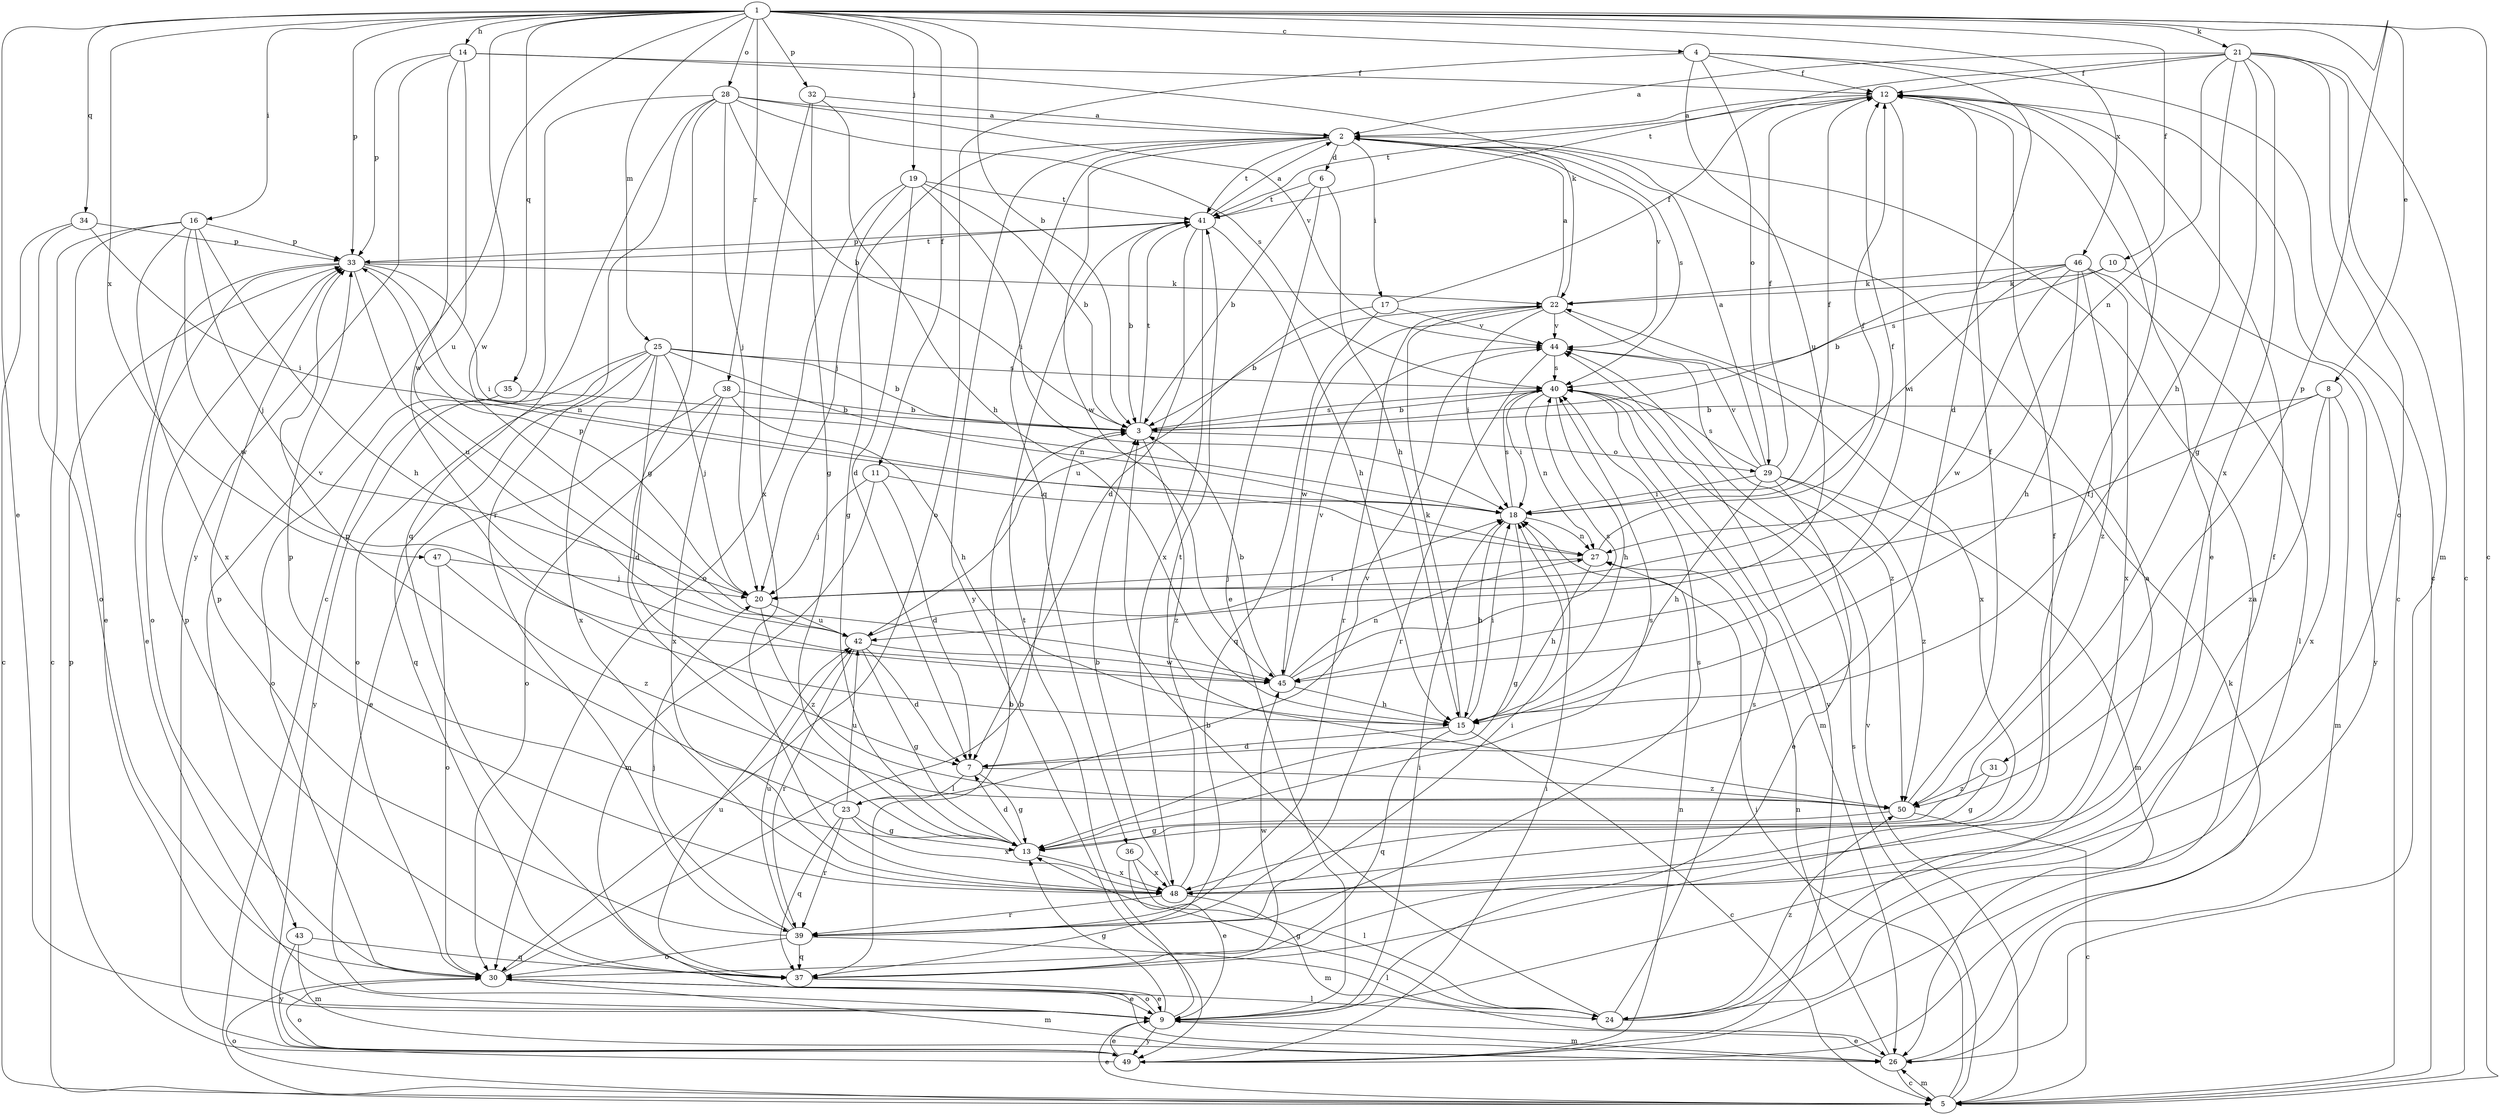 strict digraph  {
	12 -> 2 [label=a];
	21 -> 2 [label=a];
	22 -> 2 [label=a];
	24 -> 2 [label=a];
	28 -> 2 [label=a];
	29 -> 2 [label=a];
	32 -> 2 [label=a];
	41 -> 2 [label=a];
	49 -> 2 [label=a];
	1 -> 3 [label=b];
	6 -> 3 [label=b];
	8 -> 3 [label=b];
	19 -> 3 [label=b];
	22 -> 3 [label=b];
	24 -> 3 [label=b];
	25 -> 3 [label=b];
	28 -> 3 [label=b];
	30 -> 3 [label=b];
	35 -> 3 [label=b];
	37 -> 3 [label=b];
	38 -> 3 [label=b];
	40 -> 3 [label=b];
	41 -> 3 [label=b];
	45 -> 3 [label=b];
	46 -> 3 [label=b];
	48 -> 3 [label=b];
	1 -> 4 [label=c];
	1 -> 5 [label=c];
	4 -> 5 [label=c];
	12 -> 5 [label=c];
	15 -> 5 [label=c];
	16 -> 5 [label=c];
	21 -> 5 [label=c];
	26 -> 5 [label=c];
	28 -> 5 [label=c];
	34 -> 5 [label=c];
	50 -> 5 [label=c];
	2 -> 6 [label=d];
	4 -> 7 [label=d];
	11 -> 7 [label=d];
	13 -> 7 [label=d];
	15 -> 7 [label=d];
	19 -> 7 [label=d];
	25 -> 7 [label=d];
	41 -> 7 [label=d];
	42 -> 7 [label=d];
	1 -> 8 [label=e];
	1 -> 9 [label=e];
	5 -> 9 [label=e];
	6 -> 9 [label=e];
	12 -> 9 [label=e];
	16 -> 9 [label=e];
	26 -> 9 [label=e];
	29 -> 9 [label=e];
	30 -> 9 [label=e];
	33 -> 9 [label=e];
	36 -> 9 [label=e];
	37 -> 9 [label=e];
	38 -> 9 [label=e];
	49 -> 9 [label=e];
	1 -> 10 [label=f];
	1 -> 11 [label=f];
	4 -> 12 [label=f];
	14 -> 12 [label=f];
	17 -> 12 [label=f];
	18 -> 12 [label=f];
	20 -> 12 [label=f];
	21 -> 12 [label=f];
	24 -> 12 [label=f];
	27 -> 12 [label=f];
	29 -> 12 [label=f];
	37 -> 12 [label=f];
	48 -> 12 [label=f];
	50 -> 12 [label=f];
	7 -> 13 [label=g];
	9 -> 13 [label=g];
	18 -> 13 [label=g];
	19 -> 13 [label=g];
	21 -> 13 [label=g];
	23 -> 13 [label=g];
	24 -> 13 [label=g];
	28 -> 13 [label=g];
	31 -> 13 [label=g];
	32 -> 13 [label=g];
	42 -> 13 [label=g];
	50 -> 13 [label=g];
	1 -> 14 [label=h];
	6 -> 15 [label=h];
	16 -> 15 [label=h];
	18 -> 15 [label=h];
	21 -> 15 [label=h];
	27 -> 15 [label=h];
	29 -> 15 [label=h];
	32 -> 15 [label=h];
	38 -> 15 [label=h];
	40 -> 15 [label=h];
	41 -> 15 [label=h];
	45 -> 15 [label=h];
	46 -> 15 [label=h];
	1 -> 16 [label=i];
	2 -> 17 [label=i];
	5 -> 18 [label=i];
	9 -> 18 [label=i];
	11 -> 18 [label=i];
	15 -> 18 [label=i];
	19 -> 18 [label=i];
	22 -> 18 [label=i];
	29 -> 18 [label=i];
	33 -> 18 [label=i];
	34 -> 18 [label=i];
	39 -> 18 [label=i];
	40 -> 18 [label=i];
	42 -> 18 [label=i];
	46 -> 18 [label=i];
	49 -> 18 [label=i];
	1 -> 19 [label=j];
	2 -> 20 [label=j];
	8 -> 20 [label=j];
	11 -> 20 [label=j];
	16 -> 20 [label=j];
	25 -> 20 [label=j];
	27 -> 20 [label=j];
	28 -> 20 [label=j];
	39 -> 20 [label=j];
	47 -> 20 [label=j];
	1 -> 21 [label=k];
	10 -> 22 [label=k];
	14 -> 22 [label=k];
	15 -> 22 [label=k];
	26 -> 22 [label=k];
	33 -> 22 [label=k];
	46 -> 22 [label=k];
	7 -> 23 [label=l];
	30 -> 24 [label=l];
	36 -> 24 [label=l];
	39 -> 24 [label=l];
	46 -> 24 [label=l];
	1 -> 25 [label=m];
	5 -> 26 [label=m];
	8 -> 26 [label=m];
	9 -> 26 [label=m];
	11 -> 26 [label=m];
	21 -> 26 [label=m];
	29 -> 26 [label=m];
	30 -> 26 [label=m];
	40 -> 26 [label=m];
	43 -> 26 [label=m];
	48 -> 26 [label=m];
	18 -> 27 [label=n];
	21 -> 27 [label=n];
	25 -> 27 [label=n];
	26 -> 27 [label=n];
	33 -> 27 [label=n];
	40 -> 27 [label=n];
	45 -> 27 [label=n];
	49 -> 27 [label=n];
	1 -> 28 [label=o];
	3 -> 29 [label=o];
	4 -> 29 [label=o];
	4 -> 30 [label=o];
	5 -> 30 [label=o];
	9 -> 30 [label=o];
	19 -> 30 [label=o];
	21 -> 30 [label=o];
	25 -> 30 [label=o];
	33 -> 30 [label=o];
	34 -> 30 [label=o];
	35 -> 30 [label=o];
	38 -> 30 [label=o];
	39 -> 30 [label=o];
	47 -> 30 [label=o];
	49 -> 30 [label=o];
	1 -> 31 [label=p];
	1 -> 32 [label=p];
	1 -> 33 [label=p];
	13 -> 33 [label=p];
	14 -> 33 [label=p];
	16 -> 33 [label=p];
	20 -> 33 [label=p];
	23 -> 33 [label=p];
	34 -> 33 [label=p];
	37 -> 33 [label=p];
	39 -> 33 [label=p];
	41 -> 33 [label=p];
	49 -> 33 [label=p];
	1 -> 34 [label=q];
	1 -> 35 [label=q];
	2 -> 36 [label=q];
	15 -> 37 [label=q];
	17 -> 37 [label=q];
	23 -> 37 [label=q];
	25 -> 37 [label=q];
	28 -> 37 [label=q];
	39 -> 37 [label=q];
	43 -> 37 [label=q];
	1 -> 38 [label=r];
	22 -> 39 [label=r];
	23 -> 39 [label=r];
	28 -> 39 [label=r];
	42 -> 39 [label=r];
	44 -> 39 [label=r];
	48 -> 39 [label=r];
	2 -> 40 [label=s];
	3 -> 40 [label=s];
	5 -> 40 [label=s];
	10 -> 40 [label=s];
	13 -> 40 [label=s];
	18 -> 40 [label=s];
	24 -> 40 [label=s];
	25 -> 40 [label=s];
	28 -> 40 [label=s];
	29 -> 40 [label=s];
	39 -> 40 [label=s];
	44 -> 40 [label=s];
	45 -> 40 [label=s];
	2 -> 41 [label=t];
	3 -> 41 [label=t];
	6 -> 41 [label=t];
	9 -> 41 [label=t];
	12 -> 41 [label=t];
	19 -> 41 [label=t];
	21 -> 41 [label=t];
	33 -> 41 [label=t];
	48 -> 41 [label=t];
	4 -> 42 [label=u];
	14 -> 42 [label=u];
	17 -> 42 [label=u];
	20 -> 42 [label=u];
	23 -> 42 [label=u];
	33 -> 42 [label=u];
	37 -> 42 [label=u];
	39 -> 42 [label=u];
	1 -> 43 [label=v];
	2 -> 44 [label=v];
	5 -> 44 [label=v];
	17 -> 44 [label=v];
	22 -> 44 [label=v];
	23 -> 44 [label=v];
	28 -> 44 [label=v];
	29 -> 44 [label=v];
	45 -> 44 [label=v];
	49 -> 44 [label=v];
	1 -> 45 [label=w];
	2 -> 45 [label=w];
	12 -> 45 [label=w];
	14 -> 45 [label=w];
	16 -> 45 [label=w];
	22 -> 45 [label=w];
	37 -> 45 [label=w];
	42 -> 45 [label=w];
	46 -> 45 [label=w];
	1 -> 46 [label=x];
	1 -> 47 [label=x];
	8 -> 48 [label=x];
	13 -> 48 [label=x];
	16 -> 48 [label=x];
	21 -> 48 [label=x];
	22 -> 48 [label=x];
	23 -> 48 [label=x];
	25 -> 48 [label=x];
	32 -> 48 [label=x];
	36 -> 48 [label=x];
	38 -> 48 [label=x];
	41 -> 48 [label=x];
	46 -> 48 [label=x];
	2 -> 49 [label=y];
	9 -> 49 [label=y];
	10 -> 49 [label=y];
	14 -> 49 [label=y];
	25 -> 49 [label=y];
	43 -> 49 [label=y];
	3 -> 50 [label=z];
	7 -> 50 [label=z];
	8 -> 50 [label=z];
	20 -> 50 [label=z];
	24 -> 50 [label=z];
	29 -> 50 [label=z];
	31 -> 50 [label=z];
	44 -> 50 [label=z];
	46 -> 50 [label=z];
	47 -> 50 [label=z];
}
